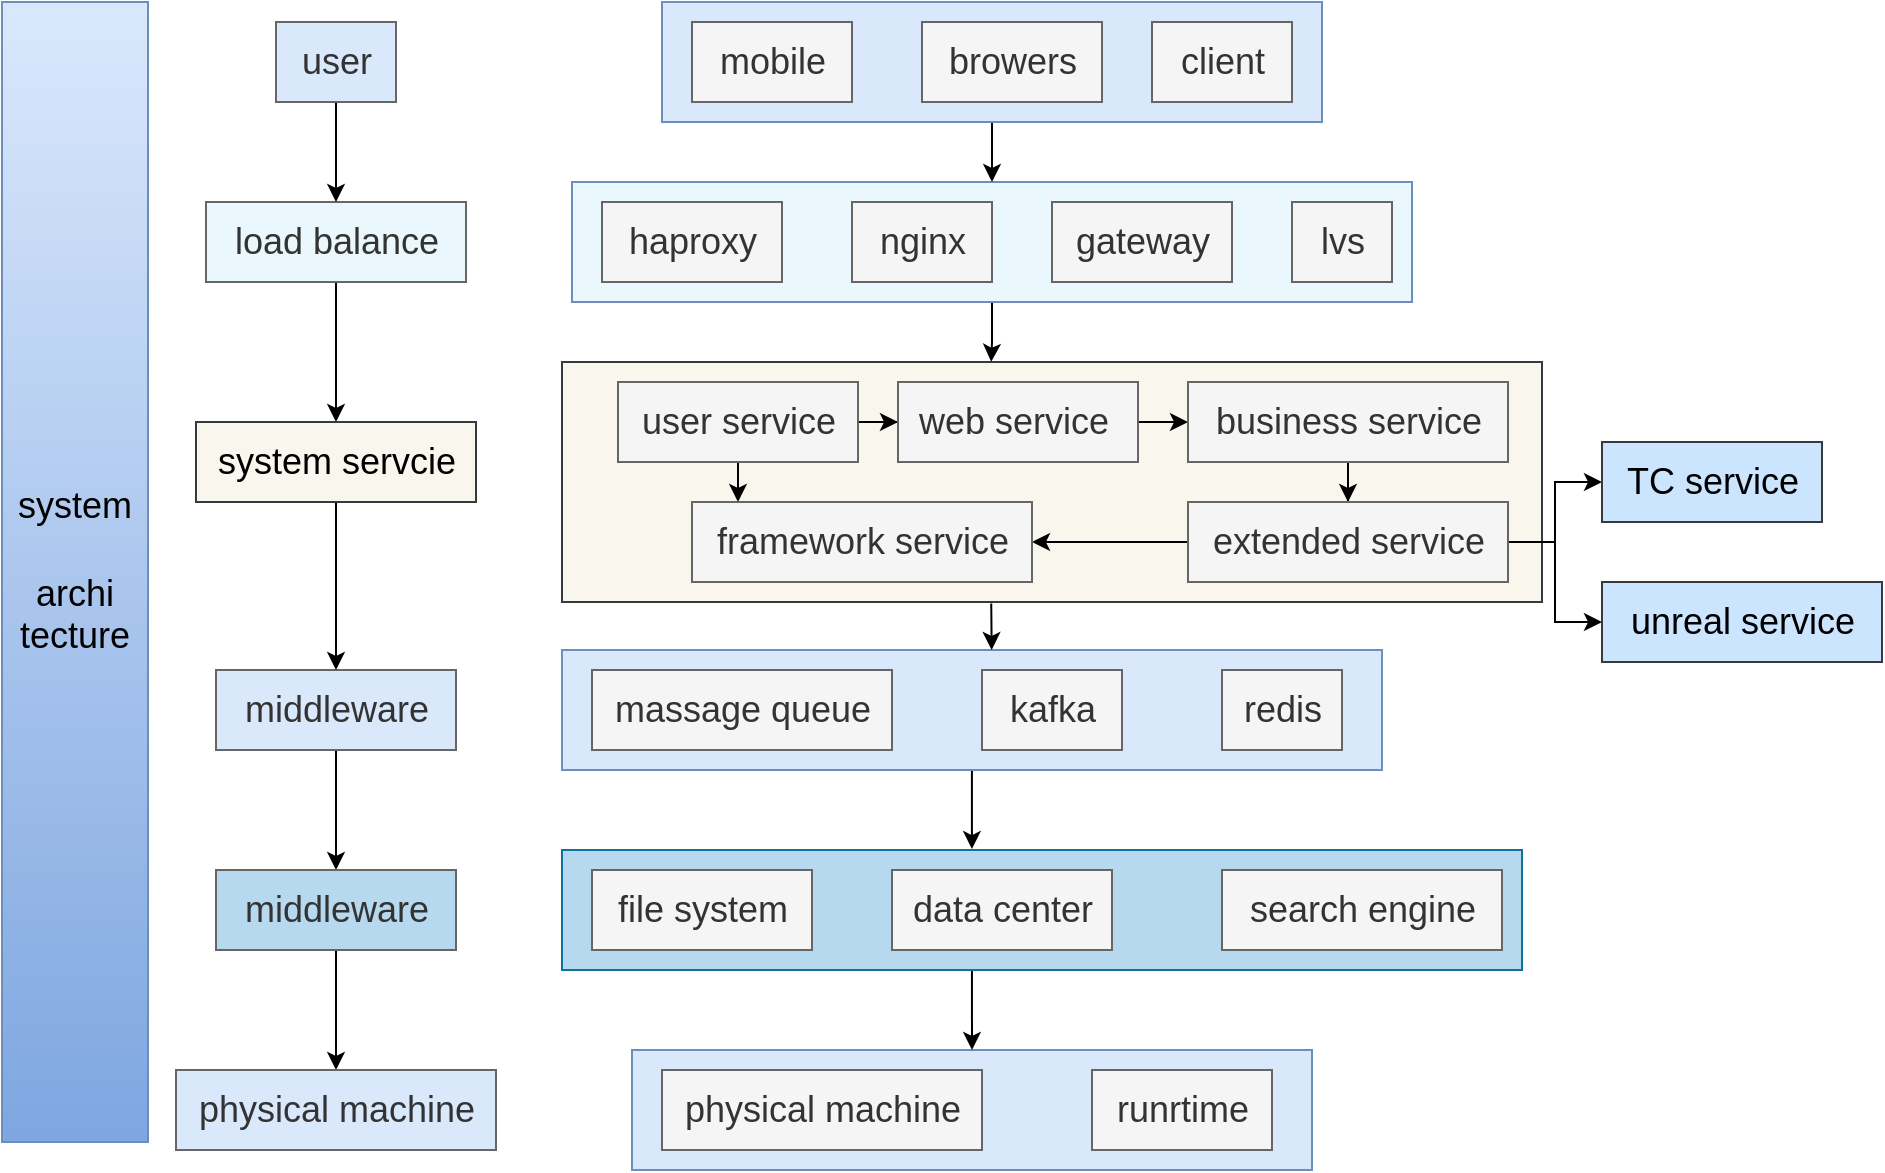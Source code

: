 <mxfile version="20.2.2" type="github" pages="4">
  <diagram id="TBKQJXGaHXqnbiChBT7S" name="micro_arch">
    <mxGraphModel dx="2276" dy="794" grid="1" gridSize="10" guides="1" tooltips="1" connect="1" arrows="1" fold="1" page="1" pageScale="1" pageWidth="850" pageHeight="1100" math="0" shadow="0">
      <root>
        <mxCell id="0" />
        <mxCell id="1" parent="0" />
        <mxCell id="H3wMU1GUEvDK5-GPPyO1-32" value="" style="rounded=0;whiteSpace=wrap;html=1;fontSize=18;fillColor=#dae8fc;strokeColor=#6c8ebf;" parent="1" vertex="1">
          <mxGeometry x="185" y="604" width="340" height="60" as="geometry" />
        </mxCell>
        <mxCell id="H3wMU1GUEvDK5-GPPyO1-38" style="edgeStyle=orthogonalEdgeStyle;rounded=0;orthogonalLoop=1;jettySize=auto;html=1;entryX=0.5;entryY=0;entryDx=0;entryDy=0;fontSize=18;exitX=0.427;exitY=0.996;exitDx=0;exitDy=0;exitPerimeter=0;" parent="1" source="H3wMU1GUEvDK5-GPPyO1-30" target="H3wMU1GUEvDK5-GPPyO1-32" edge="1">
          <mxGeometry relative="1" as="geometry" />
        </mxCell>
        <mxCell id="H3wMU1GUEvDK5-GPPyO1-30" value="" style="rounded=0;whiteSpace=wrap;html=1;fontSize=18;fillColor=#B6D9F0;strokeColor=#10739e;" parent="1" vertex="1">
          <mxGeometry x="150" y="504" width="480" height="60" as="geometry" />
        </mxCell>
        <mxCell id="H3wMU1GUEvDK5-GPPyO1-37" style="edgeStyle=orthogonalEdgeStyle;rounded=0;orthogonalLoop=1;jettySize=auto;html=1;entryX=0.427;entryY=-0.008;entryDx=0;entryDy=0;fontSize=18;entryPerimeter=0;" parent="1" source="H3wMU1GUEvDK5-GPPyO1-29" target="H3wMU1GUEvDK5-GPPyO1-30" edge="1">
          <mxGeometry relative="1" as="geometry" />
        </mxCell>
        <mxCell id="H3wMU1GUEvDK5-GPPyO1-29" value="" style="rounded=0;whiteSpace=wrap;html=1;fontSize=18;fillColor=#dae8fc;strokeColor=#6c8ebf;" parent="1" vertex="1">
          <mxGeometry x="150" y="404" width="410" height="60" as="geometry" />
        </mxCell>
        <mxCell id="H3wMU1GUEvDK5-GPPyO1-36" style="edgeStyle=orthogonalEdgeStyle;rounded=0;orthogonalLoop=1;jettySize=auto;html=1;entryX=0.524;entryY=0;entryDx=0;entryDy=0;entryPerimeter=0;fontSize=18;exitX=0.438;exitY=1.006;exitDx=0;exitDy=0;exitPerimeter=0;" parent="1" source="H3wMU1GUEvDK5-GPPyO1-28" target="H3wMU1GUEvDK5-GPPyO1-29" edge="1">
          <mxGeometry relative="1" as="geometry" />
        </mxCell>
        <mxCell id="H3wMU1GUEvDK5-GPPyO1-28" value="" style="rounded=0;whiteSpace=wrap;html=1;fontSize=18;fillColor=#f9f7ed;strokeColor=#36393d;" parent="1" vertex="1">
          <mxGeometry x="150" y="260" width="490" height="120" as="geometry" />
        </mxCell>
        <mxCell id="H3wMU1GUEvDK5-GPPyO1-35" value="" style="edgeStyle=orthogonalEdgeStyle;rounded=0;orthogonalLoop=1;jettySize=auto;html=1;fontSize=18;entryX=0.438;entryY=-0.001;entryDx=0;entryDy=0;entryPerimeter=0;" parent="1" source="H3wMU1GUEvDK5-GPPyO1-27" target="H3wMU1GUEvDK5-GPPyO1-28" edge="1">
          <mxGeometry relative="1" as="geometry" />
        </mxCell>
        <mxCell id="H3wMU1GUEvDK5-GPPyO1-27" value="" style="rounded=0;whiteSpace=wrap;html=1;fontSize=18;fillColor=#EAF7FC;strokeColor=#6c8ebf;gradientColor=none;" parent="1" vertex="1">
          <mxGeometry x="155" y="170" width="420" height="60" as="geometry" />
        </mxCell>
        <mxCell id="H3wMU1GUEvDK5-GPPyO1-34" value="" style="edgeStyle=orthogonalEdgeStyle;rounded=0;orthogonalLoop=1;jettySize=auto;html=1;fontSize=18;entryX=0.5;entryY=0;entryDx=0;entryDy=0;" parent="1" source="H3wMU1GUEvDK5-GPPyO1-25" target="H3wMU1GUEvDK5-GPPyO1-27" edge="1">
          <mxGeometry relative="1" as="geometry" />
        </mxCell>
        <mxCell id="H3wMU1GUEvDK5-GPPyO1-25" value="" style="rounded=0;whiteSpace=wrap;html=1;fontSize=18;fillColor=#dae8fc;strokeColor=#6c8ebf;" parent="1" vertex="1">
          <mxGeometry x="200" y="80" width="330" height="60" as="geometry" />
        </mxCell>
        <mxCell id="gNglWOum8TfzugbtvSJl-1" value="&lt;font style=&quot;font-size: 18px;&quot;&gt;mobile&lt;/font&gt;" style="text;html=1;resizable=0;autosize=1;align=center;verticalAlign=middle;points=[];rounded=0;fillColor=#f5f5f5;strokeColor=#666666;fontColor=#333333;" parent="1" vertex="1">
          <mxGeometry x="215" y="90" width="80" height="40" as="geometry" />
        </mxCell>
        <mxCell id="gNglWOum8TfzugbtvSJl-2" value="&lt;font style=&quot;font-size: 18px;&quot;&gt;browers&lt;/font&gt;" style="text;html=1;resizable=0;autosize=1;align=center;verticalAlign=middle;points=[];rounded=0;fillColor=#f5f5f5;strokeColor=#666666;fontColor=#333333;" parent="1" vertex="1">
          <mxGeometry x="330" y="90" width="90" height="40" as="geometry" />
        </mxCell>
        <mxCell id="H3wMU1GUEvDK5-GPPyO1-55" value="" style="edgeStyle=orthogonalEdgeStyle;rounded=0;orthogonalLoop=1;jettySize=auto;html=1;fontSize=18;startArrow=none;startFill=0;endArrow=classic;endFill=1;strokeWidth=1;fillColor=none;" parent="1" source="gNglWOum8TfzugbtvSJl-3" target="H3wMU1GUEvDK5-GPPyO1-22" edge="1">
          <mxGeometry relative="1" as="geometry" />
        </mxCell>
        <mxCell id="gNglWOum8TfzugbtvSJl-3" value="&lt;span style=&quot;font-size: 18px;&quot;&gt;load balance&lt;/span&gt;" style="text;html=1;resizable=0;autosize=1;align=center;verticalAlign=middle;points=[];rounded=0;fillColor=#EAF7FC;strokeColor=#666666;fontColor=#333333;" parent="1" vertex="1">
          <mxGeometry x="-28" y="180" width="130" height="40" as="geometry" />
        </mxCell>
        <mxCell id="H3wMU1GUEvDK5-GPPyO1-49" value="" style="edgeStyle=orthogonalEdgeStyle;rounded=0;orthogonalLoop=1;jettySize=auto;html=1;fontSize=18;startArrow=none;endArrow=classic;endFill=1;strokeWidth=1;fillColor=none;startFill=0;" parent="1" source="H3wMU1GUEvDK5-GPPyO1-2" target="gNglWOum8TfzugbtvSJl-3" edge="1">
          <mxGeometry relative="1" as="geometry" />
        </mxCell>
        <mxCell id="H3wMU1GUEvDK5-GPPyO1-2" value="&lt;span style=&quot;font-size: 18px;&quot;&gt;user&lt;/span&gt;" style="text;html=1;resizable=0;autosize=1;align=center;verticalAlign=middle;points=[];rounded=0;fillColor=#DAE8FC;strokeColor=#666666;fontColor=#333333;" parent="1" vertex="1">
          <mxGeometry x="7" y="90" width="60" height="40" as="geometry" />
        </mxCell>
        <mxCell id="H3wMU1GUEvDK5-GPPyO1-3" value="&lt;font style=&quot;font-size: 18px;&quot;&gt;haproxy&lt;/font&gt;" style="text;html=1;resizable=0;autosize=1;align=center;verticalAlign=middle;points=[];rounded=0;fillColor=#f5f5f5;strokeColor=#666666;fontColor=#333333;" parent="1" vertex="1">
          <mxGeometry x="170" y="180" width="90" height="40" as="geometry" />
        </mxCell>
        <mxCell id="H3wMU1GUEvDK5-GPPyO1-4" value="&lt;font style=&quot;font-size: 18px;&quot;&gt;nginx&lt;/font&gt;" style="text;html=1;resizable=0;autosize=1;align=center;verticalAlign=middle;points=[];rounded=0;fillColor=#f5f5f5;strokeColor=#666666;fontColor=#333333;" parent="1" vertex="1">
          <mxGeometry x="295" y="180" width="70" height="40" as="geometry" />
        </mxCell>
        <mxCell id="H3wMU1GUEvDK5-GPPyO1-5" value="&lt;font style=&quot;font-size: 18px;&quot;&gt;gateway&lt;/font&gt;" style="text;html=1;resizable=0;autosize=1;align=center;verticalAlign=middle;points=[];rounded=0;fillColor=#f5f5f5;strokeColor=#666666;fontColor=#333333;" parent="1" vertex="1">
          <mxGeometry x="395" y="180" width="90" height="40" as="geometry" />
        </mxCell>
        <mxCell id="H3wMU1GUEvDK5-GPPyO1-59" value="" style="edgeStyle=orthogonalEdgeStyle;rounded=0;orthogonalLoop=1;jettySize=auto;html=1;fontSize=18;startArrow=none;startFill=0;endArrow=classic;endFill=1;strokeWidth=1;fillColor=none;" parent="1" source="H3wMU1GUEvDK5-GPPyO1-6" target="H3wMU1GUEvDK5-GPPyO1-8" edge="1">
          <mxGeometry relative="1" as="geometry" />
        </mxCell>
        <mxCell id="H3wMU1GUEvDK5-GPPyO1-71" style="edgeStyle=orthogonalEdgeStyle;rounded=0;orthogonalLoop=1;jettySize=auto;html=1;entryX=0.131;entryY=-0.01;entryDx=0;entryDy=0;entryPerimeter=0;fontSize=18;startArrow=none;startFill=0;endArrow=classic;endFill=1;strokeWidth=1;fillColor=none;" parent="1" source="H3wMU1GUEvDK5-GPPyO1-6" target="H3wMU1GUEvDK5-GPPyO1-68" edge="1">
          <mxGeometry relative="1" as="geometry" />
        </mxCell>
        <mxCell id="H3wMU1GUEvDK5-GPPyO1-6" value="&lt;span style=&quot;font-size: 18px;&quot;&gt;user service&lt;/span&gt;" style="text;html=1;resizable=0;autosize=1;align=center;verticalAlign=middle;points=[];rounded=0;fillColor=#f5f5f5;strokeColor=#666666;fontColor=#333333;" parent="1" vertex="1">
          <mxGeometry x="178" y="270" width="120" height="40" as="geometry" />
        </mxCell>
        <mxCell id="H3wMU1GUEvDK5-GPPyO1-7" value="&lt;font style=&quot;font-size: 18px;&quot;&gt;lvs&lt;br&gt;&lt;/font&gt;" style="text;html=1;resizable=0;autosize=1;align=center;verticalAlign=middle;points=[];rounded=0;fillColor=#f5f5f5;strokeColor=#666666;fontColor=#333333;" parent="1" vertex="1">
          <mxGeometry x="515" y="180" width="50" height="40" as="geometry" />
        </mxCell>
        <mxCell id="H3wMU1GUEvDK5-GPPyO1-60" value="" style="edgeStyle=orthogonalEdgeStyle;rounded=0;orthogonalLoop=1;jettySize=auto;html=1;fontSize=18;startArrow=none;startFill=0;endArrow=classic;endFill=1;strokeWidth=1;fillColor=none;" parent="1" source="H3wMU1GUEvDK5-GPPyO1-8" target="H3wMU1GUEvDK5-GPPyO1-9" edge="1">
          <mxGeometry relative="1" as="geometry" />
        </mxCell>
        <mxCell id="H3wMU1GUEvDK5-GPPyO1-8" value="&lt;span style=&quot;font-size: 18px;&quot;&gt;web service&amp;nbsp;&lt;/span&gt;" style="text;html=1;resizable=0;autosize=1;align=center;verticalAlign=middle;points=[];rounded=0;fillColor=#f5f5f5;strokeColor=#666666;fontColor=#333333;" parent="1" vertex="1">
          <mxGeometry x="318" y="270" width="120" height="40" as="geometry" />
        </mxCell>
        <mxCell id="H3wMU1GUEvDK5-GPPyO1-61" value="" style="edgeStyle=orthogonalEdgeStyle;rounded=0;orthogonalLoop=1;jettySize=auto;html=1;fontSize=18;startArrow=none;startFill=0;endArrow=classic;endFill=1;strokeWidth=1;fillColor=none;" parent="1" source="H3wMU1GUEvDK5-GPPyO1-9" target="H3wMU1GUEvDK5-GPPyO1-10" edge="1">
          <mxGeometry relative="1" as="geometry" />
        </mxCell>
        <mxCell id="H3wMU1GUEvDK5-GPPyO1-9" value="&lt;span style=&quot;font-size: 18px;&quot;&gt;business service&lt;/span&gt;" style="text;html=1;resizable=0;autosize=1;align=center;verticalAlign=middle;points=[];rounded=0;fillColor=#f5f5f5;strokeColor=#666666;fontColor=#333333;" parent="1" vertex="1">
          <mxGeometry x="463" y="270" width="160" height="40" as="geometry" />
        </mxCell>
        <mxCell id="H3wMU1GUEvDK5-GPPyO1-63" value="" style="edgeStyle=orthogonalEdgeStyle;rounded=0;orthogonalLoop=1;jettySize=auto;html=1;fontSize=18;startArrow=none;startFill=0;endArrow=classic;endFill=1;strokeWidth=1;fillColor=none;" parent="1" source="H3wMU1GUEvDK5-GPPyO1-10" target="H3wMU1GUEvDK5-GPPyO1-62" edge="1">
          <mxGeometry relative="1" as="geometry" />
        </mxCell>
        <mxCell id="H3wMU1GUEvDK5-GPPyO1-65" value="" style="edgeStyle=orthogonalEdgeStyle;rounded=0;orthogonalLoop=1;jettySize=auto;html=1;fontSize=18;startArrow=none;startFill=0;endArrow=classic;endFill=1;strokeWidth=1;fillColor=none;" parent="1" source="H3wMU1GUEvDK5-GPPyO1-10" target="H3wMU1GUEvDK5-GPPyO1-64" edge="1">
          <mxGeometry relative="1" as="geometry" />
        </mxCell>
        <mxCell id="H3wMU1GUEvDK5-GPPyO1-72" style="edgeStyle=orthogonalEdgeStyle;rounded=0;orthogonalLoop=1;jettySize=auto;html=1;fontSize=18;startArrow=none;startFill=0;endArrow=classic;endFill=1;strokeWidth=1;fillColor=none;" parent="1" source="H3wMU1GUEvDK5-GPPyO1-10" target="H3wMU1GUEvDK5-GPPyO1-68" edge="1">
          <mxGeometry relative="1" as="geometry" />
        </mxCell>
        <mxCell id="H3wMU1GUEvDK5-GPPyO1-10" value="&lt;span style=&quot;font-size: 18px;&quot;&gt;extended service&lt;/span&gt;" style="text;html=1;resizable=0;autosize=1;align=center;verticalAlign=middle;points=[];rounded=0;fillColor=#f5f5f5;strokeColor=#666666;fontColor=#333333;" parent="1" vertex="1">
          <mxGeometry x="463" y="330" width="160" height="40" as="geometry" />
        </mxCell>
        <mxCell id="H3wMU1GUEvDK5-GPPyO1-57" value="" style="edgeStyle=orthogonalEdgeStyle;rounded=0;orthogonalLoop=1;jettySize=auto;html=1;fontSize=18;startArrow=none;startFill=0;endArrow=classic;endFill=1;strokeWidth=1;fillColor=none;" parent="1" source="H3wMU1GUEvDK5-GPPyO1-11" target="H3wMU1GUEvDK5-GPPyO1-19" edge="1">
          <mxGeometry relative="1" as="geometry" />
        </mxCell>
        <mxCell id="H3wMU1GUEvDK5-GPPyO1-11" value="&lt;span style=&quot;font-size: 18px;&quot;&gt;middleware&lt;/span&gt;" style="text;html=1;resizable=0;autosize=1;align=center;verticalAlign=middle;points=[];rounded=0;fillColor=#DAE8FC;strokeColor=#666666;fontColor=#333333;" parent="1" vertex="1">
          <mxGeometry x="-23" y="414" width="120" height="40" as="geometry" />
        </mxCell>
        <mxCell id="H3wMU1GUEvDK5-GPPyO1-12" value="&lt;span style=&quot;font-size: 18px;&quot;&gt;massage queue&lt;/span&gt;" style="text;html=1;resizable=0;autosize=1;align=center;verticalAlign=middle;points=[];rounded=0;fillColor=#f5f5f5;strokeColor=#666666;fontColor=#333333;" parent="1" vertex="1">
          <mxGeometry x="165" y="414" width="150" height="40" as="geometry" />
        </mxCell>
        <mxCell id="H3wMU1GUEvDK5-GPPyO1-13" value="&lt;span style=&quot;font-size: 18px;&quot;&gt;kafka&lt;/span&gt;" style="text;html=1;resizable=0;autosize=1;align=center;verticalAlign=middle;points=[];rounded=0;fillColor=#f5f5f5;strokeColor=#666666;fontColor=#333333;" parent="1" vertex="1">
          <mxGeometry x="360" y="414" width="70" height="40" as="geometry" />
        </mxCell>
        <mxCell id="H3wMU1GUEvDK5-GPPyO1-15" value="&lt;span style=&quot;font-size: 18px;&quot;&gt;file system&lt;/span&gt;" style="text;html=1;resizable=0;autosize=1;align=center;verticalAlign=middle;points=[];rounded=0;fillColor=#f5f5f5;strokeColor=#666666;fontColor=#333333;" parent="1" vertex="1">
          <mxGeometry x="165" y="514" width="110" height="40" as="geometry" />
        </mxCell>
        <mxCell id="H3wMU1GUEvDK5-GPPyO1-16" value="&lt;span style=&quot;font-size: 18px;&quot;&gt;data center&lt;/span&gt;" style="text;html=1;resizable=0;autosize=1;align=center;verticalAlign=middle;points=[];rounded=0;fillColor=#f5f5f5;strokeColor=#666666;fontColor=#333333;" parent="1" vertex="1">
          <mxGeometry x="315" y="514" width="110" height="40" as="geometry" />
        </mxCell>
        <mxCell id="H3wMU1GUEvDK5-GPPyO1-17" value="&lt;span style=&quot;font-size: 18px;&quot;&gt;search engine&lt;/span&gt;" style="text;html=1;resizable=0;autosize=1;align=center;verticalAlign=middle;points=[];rounded=0;fillColor=#f5f5f5;strokeColor=#666666;fontColor=#333333;" parent="1" vertex="1">
          <mxGeometry x="480" y="514" width="140" height="40" as="geometry" />
        </mxCell>
        <mxCell id="H3wMU1GUEvDK5-GPPyO1-18" value="&lt;span style=&quot;font-size: 18px;&quot;&gt;redis&lt;/span&gt;" style="text;html=1;resizable=0;autosize=1;align=center;verticalAlign=middle;points=[];rounded=0;fillColor=#f5f5f5;strokeColor=#666666;fontColor=#333333;" parent="1" vertex="1">
          <mxGeometry x="480" y="414" width="60" height="40" as="geometry" />
        </mxCell>
        <mxCell id="H3wMU1GUEvDK5-GPPyO1-58" value="" style="edgeStyle=orthogonalEdgeStyle;rounded=0;orthogonalLoop=1;jettySize=auto;html=1;fontSize=18;startArrow=none;startFill=0;endArrow=classic;endFill=1;strokeWidth=1;fillColor=none;" parent="1" source="H3wMU1GUEvDK5-GPPyO1-19" target="H3wMU1GUEvDK5-GPPyO1-23" edge="1">
          <mxGeometry relative="1" as="geometry" />
        </mxCell>
        <mxCell id="H3wMU1GUEvDK5-GPPyO1-19" value="&lt;span style=&quot;font-size: 18px;&quot;&gt;middleware&lt;/span&gt;" style="text;html=1;resizable=0;autosize=1;align=center;verticalAlign=middle;points=[];rounded=0;fillColor=#B6D9F0;strokeColor=#666666;fontColor=#333333;" parent="1" vertex="1">
          <mxGeometry x="-23" y="514" width="120" height="40" as="geometry" />
        </mxCell>
        <mxCell id="H3wMU1GUEvDK5-GPPyO1-20" value="&lt;span style=&quot;font-size: 18px;&quot;&gt;physical machine&lt;/span&gt;" style="text;html=1;resizable=0;autosize=1;align=center;verticalAlign=middle;points=[];rounded=0;fillColor=#f5f5f5;strokeColor=#666666;fontColor=#333333;" parent="1" vertex="1">
          <mxGeometry x="200" y="614" width="160" height="40" as="geometry" />
        </mxCell>
        <mxCell id="H3wMU1GUEvDK5-GPPyO1-21" value="&lt;span style=&quot;font-size: 18px;&quot;&gt;runrtime&lt;/span&gt;" style="text;html=1;resizable=0;autosize=1;align=center;verticalAlign=middle;points=[];rounded=0;fillColor=#f5f5f5;strokeColor=#666666;fontColor=#333333;" parent="1" vertex="1">
          <mxGeometry x="415" y="614" width="90" height="40" as="geometry" />
        </mxCell>
        <mxCell id="H3wMU1GUEvDK5-GPPyO1-56" value="" style="edgeStyle=orthogonalEdgeStyle;rounded=0;orthogonalLoop=1;jettySize=auto;html=1;fontSize=18;startArrow=none;startFill=0;endArrow=classic;endFill=1;strokeWidth=1;fillColor=none;" parent="1" source="H3wMU1GUEvDK5-GPPyO1-22" target="H3wMU1GUEvDK5-GPPyO1-11" edge="1">
          <mxGeometry relative="1" as="geometry" />
        </mxCell>
        <mxCell id="H3wMU1GUEvDK5-GPPyO1-22" value="&lt;span style=&quot;font-size: 18px;&quot;&gt;system servcie&lt;/span&gt;" style="text;html=1;resizable=0;autosize=1;align=center;verticalAlign=middle;points=[];rounded=0;fillColor=#f9f7ed;strokeColor=#36393d;" parent="1" vertex="1">
          <mxGeometry x="-33" y="290" width="140" height="40" as="geometry" />
        </mxCell>
        <mxCell id="H3wMU1GUEvDK5-GPPyO1-23" value="&lt;span style=&quot;font-size: 18px;&quot;&gt;physical machine&lt;/span&gt;" style="text;html=1;resizable=0;autosize=1;align=center;verticalAlign=middle;points=[];rounded=0;fillColor=#DAE8FC;strokeColor=#666666;fontColor=#333333;" parent="1" vertex="1">
          <mxGeometry x="-43" y="614" width="160" height="40" as="geometry" />
        </mxCell>
        <mxCell id="H3wMU1GUEvDK5-GPPyO1-1" value="&lt;font style=&quot;font-size: 18px;&quot;&gt;client&lt;/font&gt;" style="text;html=1;resizable=0;autosize=1;align=center;verticalAlign=middle;points=[];rounded=0;rotation=0;fillColor=#f5f5f5;fontColor=#333333;strokeColor=#666666;" parent="1" vertex="1">
          <mxGeometry x="445" y="90" width="70" height="40" as="geometry" />
        </mxCell>
        <mxCell id="H3wMU1GUEvDK5-GPPyO1-62" value="&lt;span style=&quot;font-size: 18px;&quot;&gt;TC service&lt;/span&gt;" style="text;html=1;resizable=0;autosize=1;align=center;verticalAlign=middle;points=[];rounded=0;fillColor=#cce5ff;strokeColor=#36393d;" parent="1" vertex="1">
          <mxGeometry x="670" y="300" width="110" height="40" as="geometry" />
        </mxCell>
        <mxCell id="H3wMU1GUEvDK5-GPPyO1-64" value="&lt;span style=&quot;font-size: 18px;&quot;&gt;unreal service&lt;/span&gt;" style="text;html=1;resizable=0;autosize=1;align=center;verticalAlign=middle;points=[];rounded=0;fillColor=#cce5ff;strokeColor=#36393d;" parent="1" vertex="1">
          <mxGeometry x="670" y="370" width="140" height="40" as="geometry" />
        </mxCell>
        <mxCell id="H3wMU1GUEvDK5-GPPyO1-68" value="&lt;span style=&quot;font-size: 18px;&quot;&gt;framework service&lt;/span&gt;" style="text;html=1;resizable=0;autosize=1;align=center;verticalAlign=middle;points=[];rounded=0;fillColor=#f5f5f5;strokeColor=#666666;fontColor=#333333;" parent="1" vertex="1">
          <mxGeometry x="215" y="330" width="170" height="40" as="geometry" />
        </mxCell>
        <mxCell id="ulDW8vEcupPJWtpSBNnP-3" value="system&lt;br&gt;&lt;br&gt;archi&lt;br&gt;tecture" style="rounded=0;whiteSpace=wrap;html=1;fontSize=18;fillColor=#dae8fc;gradientColor=#7ea6e0;strokeColor=#6c8ebf;" parent="1" vertex="1">
          <mxGeometry x="-130" y="80" width="73" height="570" as="geometry" />
        </mxCell>
      </root>
    </mxGraphModel>
  </diagram>
  <diagram id="MHWqFm5stBX2VR8eP50W" name="cicd">
    <mxGraphModel dx="1426" dy="794" grid="1" gridSize="10" guides="1" tooltips="1" connect="1" arrows="1" fold="1" page="1" pageScale="1" pageWidth="850" pageHeight="1100" math="0" shadow="0">
      <root>
        <mxCell id="0" />
        <mxCell id="1" parent="0" />
        <mxCell id="3pyVQRJdZHnxG9cwWQKd-3" value="" style="edgeStyle=orthogonalEdgeStyle;rounded=0;orthogonalLoop=1;jettySize=auto;html=1;fontSize=18;startArrow=none;startFill=0;endArrow=classic;endFill=1;strokeWidth=1;fillColor=none;" parent="1" source="UCf_OR_jsqXNDjP8g4FC-1" target="3pyVQRJdZHnxG9cwWQKd-2" edge="1">
          <mxGeometry relative="1" as="geometry" />
        </mxCell>
        <mxCell id="UCf_OR_jsqXNDjP8g4FC-1" value="code repository" style="text;html=1;resizable=0;autosize=1;align=center;verticalAlign=middle;points=[];fillColor=#eeeeee;strokeColor=#36393d;rounded=0;fontSize=18;" parent="1" vertex="1">
          <mxGeometry x="40" y="170" width="150" height="40" as="geometry" />
        </mxCell>
        <mxCell id="3pyVQRJdZHnxG9cwWQKd-5" value="" style="edgeStyle=orthogonalEdgeStyle;rounded=0;orthogonalLoop=1;jettySize=auto;html=1;fontSize=18;startArrow=none;startFill=0;endArrow=classic;endFill=1;strokeWidth=1;fillColor=none;" parent="1" source="3pyVQRJdZHnxG9cwWQKd-2" target="3pyVQRJdZHnxG9cwWQKd-4" edge="1">
          <mxGeometry relative="1" as="geometry" />
        </mxCell>
        <mxCell id="3pyVQRJdZHnxG9cwWQKd-2" value="github/bitbucket/gitlab/gitee" style="text;html=1;resizable=0;autosize=1;align=center;verticalAlign=middle;points=[];fillColor=#eeeeee;strokeColor=#36393d;rounded=0;fontSize=18;" parent="1" vertex="1">
          <mxGeometry x="225" y="170" width="240" height="40" as="geometry" />
        </mxCell>
        <mxCell id="3pyVQRJdZHnxG9cwWQKd-7" value="" style="edgeStyle=orthogonalEdgeStyle;rounded=0;orthogonalLoop=1;jettySize=auto;html=1;fontSize=18;startArrow=none;startFill=0;endArrow=classic;endFill=1;strokeWidth=1;fillColor=none;" parent="1" source="3pyVQRJdZHnxG9cwWQKd-4" target="3pyVQRJdZHnxG9cwWQKd-6" edge="1">
          <mxGeometry relative="1" as="geometry" />
        </mxCell>
        <mxCell id="3pyVQRJdZHnxG9cwWQKd-4" value="watch changed" style="text;html=1;resizable=0;autosize=1;align=center;verticalAlign=middle;points=[];fillColor=#eeeeee;strokeColor=#36393d;rounded=0;fontSize=18;" parent="1" vertex="1">
          <mxGeometry x="500" y="170" width="140" height="40" as="geometry" />
        </mxCell>
        <mxCell id="3pyVQRJdZHnxG9cwWQKd-9" value="" style="edgeStyle=orthogonalEdgeStyle;rounded=0;orthogonalLoop=1;jettySize=auto;html=1;fontSize=18;startArrow=none;startFill=0;endArrow=classic;endFill=1;strokeWidth=1;fillColor=none;" parent="1" source="3pyVQRJdZHnxG9cwWQKd-6" target="3pyVQRJdZHnxG9cwWQKd-8" edge="1">
          <mxGeometry relative="1" as="geometry" />
        </mxCell>
        <mxCell id="3pyVQRJdZHnxG9cwWQKd-6" value="unit test" style="text;html=1;resizable=0;autosize=1;align=center;verticalAlign=middle;points=[];fillColor=#eeeeee;strokeColor=#36393d;rounded=0;fontSize=18;" parent="1" vertex="1">
          <mxGeometry x="680" y="170" width="90" height="40" as="geometry" />
        </mxCell>
        <mxCell id="3pyVQRJdZHnxG9cwWQKd-11" value="" style="edgeStyle=orthogonalEdgeStyle;rounded=0;orthogonalLoop=1;jettySize=auto;html=1;fontSize=18;startArrow=none;startFill=0;endArrow=classic;endFill=1;strokeWidth=1;fillColor=none;" parent="1" source="3pyVQRJdZHnxG9cwWQKd-8" target="3pyVQRJdZHnxG9cwWQKd-10" edge="1">
          <mxGeometry relative="1" as="geometry" />
        </mxCell>
        <mxCell id="3pyVQRJdZHnxG9cwWQKd-8" value="code security scan" style="text;html=1;resizable=0;autosize=1;align=center;verticalAlign=middle;points=[];fillColor=#eeeeee;strokeColor=#36393d;rounded=0;fontSize=18;" parent="1" vertex="1">
          <mxGeometry x="640" y="250" width="170" height="40" as="geometry" />
        </mxCell>
        <mxCell id="3pyVQRJdZHnxG9cwWQKd-13" value="" style="edgeStyle=orthogonalEdgeStyle;rounded=0;orthogonalLoop=1;jettySize=auto;html=1;fontSize=18;startArrow=none;startFill=0;endArrow=classic;endFill=1;strokeWidth=1;fillColor=none;" parent="1" source="3pyVQRJdZHnxG9cwWQKd-10" target="3pyVQRJdZHnxG9cwWQKd-12" edge="1">
          <mxGeometry relative="1" as="geometry" />
        </mxCell>
        <mxCell id="3pyVQRJdZHnxG9cwWQKd-10" value="package service" style="text;html=1;resizable=0;autosize=1;align=center;verticalAlign=middle;points=[];fillColor=#eeeeee;strokeColor=#36393d;rounded=0;fontSize=18;" parent="1" vertex="1">
          <mxGeometry x="440" y="250" width="150" height="40" as="geometry" />
        </mxCell>
        <mxCell id="3pyVQRJdZHnxG9cwWQKd-15" value="" style="edgeStyle=orthogonalEdgeStyle;rounded=0;orthogonalLoop=1;jettySize=auto;html=1;fontSize=18;startArrow=none;startFill=0;endArrow=classic;endFill=1;strokeWidth=1;fillColor=none;" parent="1" source="3pyVQRJdZHnxG9cwWQKd-12" target="3pyVQRJdZHnxG9cwWQKd-14" edge="1">
          <mxGeometry relative="1" as="geometry" />
        </mxCell>
        <mxCell id="3pyVQRJdZHnxG9cwWQKd-12" value="build &amp;amp; push image" style="text;html=1;resizable=0;autosize=1;align=center;verticalAlign=middle;points=[];fillColor=#eeeeee;strokeColor=#36393d;rounded=0;fontSize=18;" parent="1" vertex="1">
          <mxGeometry x="225" y="250" width="180" height="40" as="geometry" />
        </mxCell>
        <mxCell id="3pyVQRJdZHnxG9cwWQKd-17" value="" style="edgeStyle=orthogonalEdgeStyle;rounded=0;orthogonalLoop=1;jettySize=auto;html=1;fontSize=18;startArrow=none;startFill=0;endArrow=classic;endFill=1;strokeWidth=1;fillColor=none;" parent="1" source="3pyVQRJdZHnxG9cwWQKd-14" target="3pyVQRJdZHnxG9cwWQKd-16" edge="1">
          <mxGeometry relative="1" as="geometry" />
        </mxCell>
        <mxCell id="3pyVQRJdZHnxG9cwWQKd-14" value="image security scan" style="text;html=1;resizable=0;autosize=1;align=center;verticalAlign=middle;points=[];fillColor=#eeeeee;strokeColor=#36393d;rounded=0;fontSize=18;" parent="1" vertex="1">
          <mxGeometry x="25" y="250" width="180" height="40" as="geometry" />
        </mxCell>
        <mxCell id="3pyVQRJdZHnxG9cwWQKd-19" value="" style="edgeStyle=orthogonalEdgeStyle;rounded=0;orthogonalLoop=1;jettySize=auto;html=1;fontSize=18;startArrow=none;startFill=0;endArrow=classic;endFill=1;strokeWidth=1;fillColor=none;" parent="1" source="3pyVQRJdZHnxG9cwWQKd-16" target="3pyVQRJdZHnxG9cwWQKd-18" edge="1">
          <mxGeometry relative="1" as="geometry" />
        </mxCell>
        <mxCell id="3pyVQRJdZHnxG9cwWQKd-21" value="" style="edgeStyle=orthogonalEdgeStyle;rounded=0;orthogonalLoop=1;jettySize=auto;html=1;fontSize=18;startArrow=none;startFill=0;endArrow=classic;endFill=1;strokeWidth=1;fillColor=none;" parent="1" source="3pyVQRJdZHnxG9cwWQKd-16" target="3pyVQRJdZHnxG9cwWQKd-20" edge="1">
          <mxGeometry relative="1" as="geometry" />
        </mxCell>
        <mxCell id="3pyVQRJdZHnxG9cwWQKd-16" value="run images" style="text;html=1;resizable=0;autosize=1;align=center;verticalAlign=middle;points=[];fillColor=#eeeeee;strokeColor=#36393d;rounded=0;fontSize=18;" parent="1" vertex="1">
          <mxGeometry x="60" y="320" width="110" height="40" as="geometry" />
        </mxCell>
        <mxCell id="3pyVQRJdZHnxG9cwWQKd-23" style="edgeStyle=orthogonalEdgeStyle;rounded=0;orthogonalLoop=1;jettySize=auto;html=1;entryX=1;entryY=0.5;entryDx=0;entryDy=0;fontSize=18;startArrow=none;startFill=0;endArrow=classic;endFill=1;strokeWidth=1;fillColor=none;" parent="1" source="3pyVQRJdZHnxG9cwWQKd-18" target="3pyVQRJdZHnxG9cwWQKd-20" edge="1">
          <mxGeometry relative="1" as="geometry">
            <Array as="points">
              <mxPoint x="330" y="460" />
            </Array>
          </mxGeometry>
        </mxCell>
        <mxCell id="3pyVQRJdZHnxG9cwWQKd-26" value="" style="edgeStyle=orthogonalEdgeStyle;rounded=0;orthogonalLoop=1;jettySize=auto;html=1;fontSize=18;startArrow=none;startFill=0;endArrow=classic;endFill=1;strokeWidth=1;fillColor=none;" parent="1" source="3pyVQRJdZHnxG9cwWQKd-18" target="3pyVQRJdZHnxG9cwWQKd-25" edge="1">
          <mxGeometry relative="1" as="geometry" />
        </mxCell>
        <mxCell id="3pyVQRJdZHnxG9cwWQKd-18" value="check running indicates" style="text;html=1;resizable=0;autosize=1;align=center;verticalAlign=middle;points=[];fillColor=#eeeeee;strokeColor=#36393d;rounded=0;fontSize=18;" parent="1" vertex="1">
          <mxGeometry x="225" y="320" width="210" height="40" as="geometry" />
        </mxCell>
        <mxCell id="3pyVQRJdZHnxG9cwWQKd-24" style="edgeStyle=orthogonalEdgeStyle;rounded=0;orthogonalLoop=1;jettySize=auto;html=1;entryX=0;entryY=0.5;entryDx=0;entryDy=0;entryPerimeter=0;fontSize=18;startArrow=none;startFill=0;endArrow=classic;endFill=1;strokeWidth=1;fillColor=none;" parent="1" source="3pyVQRJdZHnxG9cwWQKd-20" target="UCf_OR_jsqXNDjP8g4FC-1" edge="1">
          <mxGeometry relative="1" as="geometry">
            <Array as="points">
              <mxPoint x="20" y="460" />
              <mxPoint x="20" y="190" />
            </Array>
          </mxGeometry>
        </mxCell>
        <mxCell id="3pyVQRJdZHnxG9cwWQKd-20" value="error" style="shape=step;perimeter=stepPerimeter;whiteSpace=wrap;html=1;fixedSize=1;fontSize=18;fillColor=#eeeeee;strokeColor=#36393d;gradientColor=none;rounded=0;" parent="1" vertex="1">
          <mxGeometry x="55" y="420" width="120" height="80" as="geometry" />
        </mxCell>
        <mxCell id="3pyVQRJdZHnxG9cwWQKd-25" value="publish int/uat/prod" style="text;html=1;resizable=0;autosize=1;align=center;verticalAlign=middle;points=[];fillColor=#eeeeee;strokeColor=#36393d;rounded=0;fontSize=18;" parent="1" vertex="1">
          <mxGeometry x="530" y="320" width="180" height="40" as="geometry" />
        </mxCell>
      </root>
    </mxGraphModel>
  </diagram>
  <diagram id="udbfm_kxihvG9yqvTTxD" name="easy stack choose">
    <mxGraphModel dx="1426" dy="794" grid="1" gridSize="10" guides="1" tooltips="1" connect="1" arrows="1" fold="1" page="1" pageScale="1" pageWidth="850" pageHeight="1100" math="0" shadow="0">
      <root>
        <mxCell id="0" />
        <mxCell id="1" parent="0" />
        <mxCell id="oyF4mFtXmDxVKMjUl-04-3" value="" style="edgeStyle=orthogonalEdgeStyle;rounded=0;orthogonalLoop=1;jettySize=auto;html=1;fontSize=18;startArrow=none;startFill=0;endArrow=classic;endFill=1;strokeWidth=1;fillColor=none;" parent="1" source="oyF4mFtXmDxVKMjUl-04-1" target="oyF4mFtXmDxVKMjUl-04-2" edge="1">
          <mxGeometry relative="1" as="geometry" />
        </mxCell>
        <mxCell id="oyF4mFtXmDxVKMjUl-04-9" value="" style="edgeStyle=orthogonalEdgeStyle;rounded=0;orthogonalLoop=1;jettySize=auto;html=1;fontSize=18;startArrow=none;startFill=0;endArrow=classic;endFill=1;strokeWidth=1;fillColor=none;" parent="1" source="oyF4mFtXmDxVKMjUl-04-1" target="oyF4mFtXmDxVKMjUl-04-8" edge="1">
          <mxGeometry relative="1" as="geometry" />
        </mxCell>
        <mxCell id="oyF4mFtXmDxVKMjUl-04-1" value="views" style="rounded=0;whiteSpace=wrap;html=1;fontSize=18;fillColor=#DAE8FC;gradientColor=none;" parent="1" vertex="1">
          <mxGeometry x="100" y="190" width="120" height="60" as="geometry" />
        </mxCell>
        <mxCell id="oyF4mFtXmDxVKMjUl-04-5" value="" style="edgeStyle=orthogonalEdgeStyle;rounded=0;orthogonalLoop=1;jettySize=auto;html=1;fontSize=18;startArrow=none;startFill=0;endArrow=classic;endFill=1;strokeWidth=1;fillColor=none;" parent="1" source="oyF4mFtXmDxVKMjUl-04-2" target="oyF4mFtXmDxVKMjUl-04-4" edge="1">
          <mxGeometry relative="1" as="geometry" />
        </mxCell>
        <mxCell id="oyF4mFtXmDxVKMjUl-04-15" value="" style="edgeStyle=orthogonalEdgeStyle;rounded=0;orthogonalLoop=1;jettySize=auto;html=1;fontSize=18;startArrow=none;startFill=0;endArrow=classic;endFill=1;strokeWidth=1;fillColor=none;" parent="1" source="oyF4mFtXmDxVKMjUl-04-2" target="oyF4mFtXmDxVKMjUl-04-14" edge="1">
          <mxGeometry relative="1" as="geometry" />
        </mxCell>
        <mxCell id="oyF4mFtXmDxVKMjUl-04-2" value="services" style="rounded=0;whiteSpace=wrap;html=1;fontSize=18;fillColor=#DAE8FC;gradientColor=none;" parent="1" vertex="1">
          <mxGeometry x="100" y="345" width="120" height="60" as="geometry" />
        </mxCell>
        <mxCell id="oyF4mFtXmDxVKMjUl-04-7" value="" style="edgeStyle=orthogonalEdgeStyle;rounded=0;orthogonalLoop=1;jettySize=auto;html=1;fontSize=18;startArrow=none;startFill=0;endArrow=classic;endFill=1;strokeWidth=1;fillColor=none;" parent="1" source="oyF4mFtXmDxVKMjUl-04-4" target="oyF4mFtXmDxVKMjUl-04-6" edge="1">
          <mxGeometry relative="1" as="geometry" />
        </mxCell>
        <mxCell id="oyF4mFtXmDxVKMjUl-04-36" value="" style="edgeStyle=orthogonalEdgeStyle;rounded=0;orthogonalLoop=1;jettySize=auto;html=1;fontSize=18;startArrow=none;startFill=0;endArrow=classic;endFill=1;strokeWidth=1;fillColor=none;" parent="1" source="oyF4mFtXmDxVKMjUl-04-4" target="oyF4mFtXmDxVKMjUl-04-35" edge="1">
          <mxGeometry relative="1" as="geometry" />
        </mxCell>
        <mxCell id="oyF4mFtXmDxVKMjUl-04-4" value="middle" style="rounded=0;whiteSpace=wrap;html=1;fontSize=18;fillColor=#DAE8FC;gradientColor=none;" parent="1" vertex="1">
          <mxGeometry x="100" y="500" width="120" height="60" as="geometry" />
        </mxCell>
        <mxCell id="oyF4mFtXmDxVKMjUl-04-43" value="" style="edgeStyle=orthogonalEdgeStyle;rounded=0;orthogonalLoop=1;jettySize=auto;html=1;fontSize=18;startArrow=none;startFill=0;endArrow=classic;endFill=1;strokeWidth=1;fillColor=none;" parent="1" source="oyF4mFtXmDxVKMjUl-04-6" target="oyF4mFtXmDxVKMjUl-04-42" edge="1">
          <mxGeometry relative="1" as="geometry" />
        </mxCell>
        <mxCell id="oyF4mFtXmDxVKMjUl-04-6" value="persistence" style="rounded=0;whiteSpace=wrap;html=1;fontSize=18;fillColor=#DAE8FC;gradientColor=none;" parent="1" vertex="1">
          <mxGeometry x="100" y="610" width="120" height="60" as="geometry" />
        </mxCell>
        <mxCell id="oyF4mFtXmDxVKMjUl-04-8" value="" style="rounded=0;whiteSpace=wrap;html=1;fontSize=18;fillColor=#DAE8FC;gradientColor=none;" parent="1" vertex="1">
          <mxGeometry x="270" y="190" width="430" height="60" as="geometry" />
        </mxCell>
        <mxCell id="oyF4mFtXmDxVKMjUl-04-10" value="vue" style="rounded=0;whiteSpace=wrap;html=1;fontSize=18;fillColor=#C0E0FC;gradientColor=none;" parent="1" vertex="1">
          <mxGeometry x="290" y="205" width="70" height="30" as="geometry" />
        </mxCell>
        <mxCell id="oyF4mFtXmDxVKMjUl-04-11" value="angular" style="rounded=0;whiteSpace=wrap;html=1;fontSize=18;fillColor=#C0E0FC;gradientColor=none;" parent="1" vertex="1">
          <mxGeometry x="390" y="205" width="70" height="30" as="geometry" />
        </mxCell>
        <mxCell id="oyF4mFtXmDxVKMjUl-04-12" value="react" style="rounded=0;whiteSpace=wrap;html=1;fontSize=18;fillColor=#C0E0FC;gradientColor=none;" parent="1" vertex="1">
          <mxGeometry x="490" y="205" width="70" height="30" as="geometry" />
        </mxCell>
        <mxCell id="oyF4mFtXmDxVKMjUl-04-14" value="" style="whiteSpace=wrap;html=1;fontSize=18;fillColor=#DAE8FC;rounded=0;gradientColor=none;" parent="1" vertex="1">
          <mxGeometry x="270" y="270" width="430" height="210" as="geometry" />
        </mxCell>
        <mxCell id="oyF4mFtXmDxVKMjUl-04-19" value="controller" style="rounded=0;whiteSpace=wrap;html=1;fontSize=18;fillColor=#EBECF7;strokeColor=#666666;fontColor=#333333;" parent="1" vertex="1">
          <mxGeometry x="280" y="280" width="120" height="30" as="geometry" />
        </mxCell>
        <mxCell id="oyF4mFtXmDxVKMjUl-04-20" value="framework" style="rounded=0;whiteSpace=wrap;html=1;fontSize=18;fillColor=#f5f5f5;strokeColor=#666666;gradientColor=#b3b3b3;" parent="1" vertex="1">
          <mxGeometry x="280" y="335" width="120" height="30" as="geometry" />
        </mxCell>
        <mxCell id="oyF4mFtXmDxVKMjUl-04-21" value="base sdk" style="rounded=0;whiteSpace=wrap;html=1;fontSize=18;fillColor=#d0cee2;strokeColor=#56517e;" parent="1" vertex="1">
          <mxGeometry x="280" y="390" width="120" height="30" as="geometry" />
        </mxCell>
        <mxCell id="oyF4mFtXmDxVKMjUl-04-22" value="data application&amp;nbsp;" style="rounded=0;whiteSpace=wrap;html=1;fontSize=18;fillColor=#bac8d3;strokeColor=#23445d;" parent="1" vertex="1">
          <mxGeometry x="275" y="440" width="150" height="30" as="geometry" />
        </mxCell>
        <mxCell id="oyF4mFtXmDxVKMjUl-04-23" value="MVC" style="rounded=0;whiteSpace=wrap;html=1;fontSize=18;fillColor=#EBECF7;strokeColor=#6c8ebf;gradientColor=none;" parent="1" vertex="1">
          <mxGeometry x="430" y="280" width="120" height="30" as="geometry" />
        </mxCell>
        <mxCell id="oyF4mFtXmDxVKMjUl-04-25" value="jdk" style="rounded=0;whiteSpace=wrap;html=1;fontSize=18;fillColor=#d0cee2;strokeColor=#56517e;" parent="1" vertex="1">
          <mxGeometry x="425" y="390" width="35" height="30" as="geometry" />
        </mxCell>
        <mxCell id="oyF4mFtXmDxVKMjUl-04-27" value="springboot/springCloud" style="rounded=0;whiteSpace=wrap;html=1;fontSize=18;fillColor=#f5f5f5;strokeColor=#666666;gradientColor=#b3b3b3;" parent="1" vertex="1">
          <mxGeometry x="425" y="335" width="225" height="30" as="geometry" />
        </mxCell>
        <mxCell id="oyF4mFtXmDxVKMjUl-04-29" value="gradle/maven" style="rounded=0;whiteSpace=wrap;html=1;fontSize=18;fillColor=#d0cee2;strokeColor=#56517e;" parent="1" vertex="1">
          <mxGeometry x="470" y="390" width="110" height="30" as="geometry" />
        </mxCell>
        <mxCell id="oyF4mFtXmDxVKMjUl-04-30" value="log" style="rounded=0;whiteSpace=wrap;html=1;fontSize=18;fillColor=#d0cee2;strokeColor=#56517e;" parent="1" vertex="1">
          <mxGeometry x="590" y="390" width="30" height="30" as="geometry" />
        </mxCell>
        <mxCell id="oyF4mFtXmDxVKMjUl-04-31" value="quartz" style="rounded=0;whiteSpace=wrap;html=1;fontSize=18;fillColor=#d0cee2;strokeColor=#56517e;" parent="1" vertex="1">
          <mxGeometry x="630" y="390" width="60" height="30" as="geometry" />
        </mxCell>
        <mxCell id="oyF4mFtXmDxVKMjUl-04-32" value="mybatis" style="rounded=0;whiteSpace=wrap;html=1;fontSize=18;fillColor=#bac8d3;strokeColor=#23445d;" parent="1" vertex="1">
          <mxGeometry x="440" y="440" width="70" height="30" as="geometry" />
        </mxCell>
        <mxCell id="oyF4mFtXmDxVKMjUl-04-33" value="druid" style="rounded=0;whiteSpace=wrap;html=1;fontSize=18;fillColor=#bac8d3;strokeColor=#23445d;" parent="1" vertex="1">
          <mxGeometry x="520" y="440" width="70" height="30" as="geometry" />
        </mxCell>
        <mxCell id="oyF4mFtXmDxVKMjUl-04-34" value="hibernate" style="rounded=0;whiteSpace=wrap;html=1;fontSize=18;fillColor=#bac8d3;strokeColor=#23445d;" parent="1" vertex="1">
          <mxGeometry x="600" y="440" width="90" height="30" as="geometry" />
        </mxCell>
        <mxCell id="oyF4mFtXmDxVKMjUl-04-35" value="" style="rounded=0;whiteSpace=wrap;html=1;fontSize=18;fillColor=#DAE8FC;gradientColor=none;" parent="1" vertex="1">
          <mxGeometry x="270" y="500" width="430" height="60" as="geometry" />
        </mxCell>
        <mxCell id="oyF4mFtXmDxVKMjUl-04-37" value="kafka" style="rounded=0;whiteSpace=wrap;html=1;fontSize=18;fillColor=#C0E0FC;gradientColor=none;" parent="1" vertex="1">
          <mxGeometry x="290" y="515" width="70" height="30" as="geometry" />
        </mxCell>
        <mxCell id="oyF4mFtXmDxVKMjUl-04-38" value="swagger" style="rounded=0;whiteSpace=wrap;html=1;fontSize=18;fillColor=#C0E0FC;gradientColor=none;" parent="1" vertex="1">
          <mxGeometry x="385" y="515" width="95" height="30" as="geometry" />
        </mxCell>
        <mxCell id="oyF4mFtXmDxVKMjUl-04-39" value="thrift" style="rounded=0;whiteSpace=wrap;html=1;fontSize=18;fillColor=#C0E0FC;gradientColor=none;" parent="1" vertex="1">
          <mxGeometry x="505" y="515" width="55" height="30" as="geometry" />
        </mxCell>
        <mxCell id="oyF4mFtXmDxVKMjUl-04-40" value="kong" style="rounded=0;whiteSpace=wrap;html=1;fontSize=18;fillColor=#C0E0FC;gradientColor=none;" parent="1" vertex="1">
          <mxGeometry x="580" y="515" width="55" height="30" as="geometry" />
        </mxCell>
        <mxCell id="oyF4mFtXmDxVKMjUl-04-41" value="..." style="rounded=0;whiteSpace=wrap;html=1;fontSize=18;fillColor=#C0E0FC;gradientColor=none;" parent="1" vertex="1">
          <mxGeometry x="645" y="515" width="45" height="30" as="geometry" />
        </mxCell>
        <mxCell id="oyF4mFtXmDxVKMjUl-04-42" value="" style="rounded=0;whiteSpace=wrap;html=1;fontSize=18;fillColor=#DAE8FC;gradientColor=none;" parent="1" vertex="1">
          <mxGeometry x="270" y="610" width="380" height="60" as="geometry" />
        </mxCell>
        <mxCell id="oyF4mFtXmDxVKMjUl-04-44" value="redis" style="rounded=0;whiteSpace=wrap;html=1;fontSize=18;fillColor=#DFECF0;strokeColor=#10739e;" parent="1" vertex="1">
          <mxGeometry x="290" y="625" width="70" height="30" as="geometry" />
        </mxCell>
        <mxCell id="oyF4mFtXmDxVKMjUl-04-45" value="DBs" style="rounded=0;whiteSpace=wrap;html=1;fontSize=18;fillColor=#DFECF0;gradientColor=none;" parent="1" vertex="1">
          <mxGeometry x="380" y="625" width="70" height="30" as="geometry" />
        </mxCell>
        <mxCell id="oyF4mFtXmDxVKMjUl-04-46" value="mysql" style="rounded=0;whiteSpace=wrap;html=1;fontSize=18;fillColor=#DFECF0;gradientColor=none;" parent="1" vertex="1">
          <mxGeometry x="470" y="625" width="70" height="30" as="geometry" />
        </mxCell>
        <mxCell id="oyF4mFtXmDxVKMjUl-04-47" value="oracle" style="rounded=0;whiteSpace=wrap;html=1;fontSize=18;fillColor=#DFECF0;gradientColor=none;" parent="1" vertex="1">
          <mxGeometry x="550" y="625" width="70" height="30" as="geometry" />
        </mxCell>
        <mxCell id="oyF4mFtXmDxVKMjUl-04-49" value="node.js" style="rounded=0;whiteSpace=wrap;html=1;fontSize=18;fillColor=#C0E0FC;gradientColor=none;" parent="1" vertex="1">
          <mxGeometry x="580" y="205" width="80" height="30" as="geometry" />
        </mxCell>
      </root>
    </mxGraphModel>
  </diagram>
  <diagram id="YJLoToAHb8ZmpGCuA5Fz" name="loadbalance">
    <mxGraphModel dx="864" dy="447" grid="1" gridSize="10" guides="1" tooltips="1" connect="1" arrows="1" fold="1" page="1" pageScale="1" pageWidth="850" pageHeight="1100" math="0" shadow="0">
      <root>
        <mxCell id="0" />
        <mxCell id="1" parent="0" />
        <mxCell id="Mtd8jnJK9TT4kkjCYx_Y-3" value="" style="edgeStyle=orthogonalEdgeStyle;rounded=0;orthogonalLoop=1;jettySize=auto;html=1;fontSize=15;" edge="1" parent="1" source="Mtd8jnJK9TT4kkjCYx_Y-1" target="Mtd8jnJK9TT4kkjCYx_Y-2">
          <mxGeometry relative="1" as="geometry" />
        </mxCell>
        <mxCell id="Mtd8jnJK9TT4kkjCYx_Y-1" value="ingress" style="rounded=0;whiteSpace=wrap;html=1;fontSize=15;" vertex="1" parent="1">
          <mxGeometry x="92" y="290" width="80" height="40" as="geometry" />
        </mxCell>
        <mxCell id="Mtd8jnJK9TT4kkjCYx_Y-7" value="" style="edgeStyle=orthogonalEdgeStyle;rounded=0;orthogonalLoop=1;jettySize=auto;html=1;fontSize=15;" edge="1" parent="1" source="Mtd8jnJK9TT4kkjCYx_Y-2" target="Mtd8jnJK9TT4kkjCYx_Y-6">
          <mxGeometry relative="1" as="geometry" />
        </mxCell>
        <mxCell id="Mtd8jnJK9TT4kkjCYx_Y-9" style="edgeStyle=orthogonalEdgeStyle;rounded=0;orthogonalLoop=1;jettySize=auto;html=1;entryX=0;entryY=0.5;entryDx=0;entryDy=0;fontSize=15;" edge="1" parent="1" source="Mtd8jnJK9TT4kkjCYx_Y-2" target="Mtd8jnJK9TT4kkjCYx_Y-4">
          <mxGeometry relative="1" as="geometry">
            <Array as="points">
              <mxPoint x="390" y="310" />
              <mxPoint x="390" y="240" />
            </Array>
          </mxGeometry>
        </mxCell>
        <mxCell id="Mtd8jnJK9TT4kkjCYx_Y-11" style="edgeStyle=orthogonalEdgeStyle;rounded=0;orthogonalLoop=1;jettySize=auto;html=1;entryX=0;entryY=0.5;entryDx=0;entryDy=0;fontSize=15;" edge="1" parent="1" source="Mtd8jnJK9TT4kkjCYx_Y-2" target="Mtd8jnJK9TT4kkjCYx_Y-10">
          <mxGeometry relative="1" as="geometry">
            <Array as="points">
              <mxPoint x="390" y="310" />
              <mxPoint x="390" y="380" />
            </Array>
          </mxGeometry>
        </mxCell>
        <mxCell id="Mtd8jnJK9TT4kkjCYx_Y-30" style="edgeStyle=orthogonalEdgeStyle;rounded=0;orthogonalLoop=1;jettySize=auto;html=1;entryX=0;entryY=0.5;entryDx=0;entryDy=0;fontSize=15;" edge="1" parent="1" source="Mtd8jnJK9TT4kkjCYx_Y-2" target="Mtd8jnJK9TT4kkjCYx_Y-26">
          <mxGeometry relative="1" as="geometry">
            <Array as="points">
              <mxPoint x="390" y="310" />
              <mxPoint x="390" y="450" />
            </Array>
          </mxGeometry>
        </mxCell>
        <mxCell id="Mtd8jnJK9TT4kkjCYx_Y-2" value="service" style="rounded=0;whiteSpace=wrap;html=1;fontSize=15;" vertex="1" parent="1">
          <mxGeometry x="202" y="290" width="80" height="40" as="geometry" />
        </mxCell>
        <mxCell id="Mtd8jnJK9TT4kkjCYx_Y-13" value="" style="edgeStyle=orthogonalEdgeStyle;rounded=0;orthogonalLoop=1;jettySize=auto;html=1;fontSize=15;" edge="1" parent="1" source="Mtd8jnJK9TT4kkjCYx_Y-4" target="Mtd8jnJK9TT4kkjCYx_Y-12">
          <mxGeometry relative="1" as="geometry" />
        </mxCell>
        <mxCell id="Mtd8jnJK9TT4kkjCYx_Y-4" value="pod1" style="rounded=0;whiteSpace=wrap;html=1;fontSize=15;" vertex="1" parent="1">
          <mxGeometry x="410" y="220" width="80" height="40" as="geometry" />
        </mxCell>
        <mxCell id="Mtd8jnJK9TT4kkjCYx_Y-16" value="" style="edgeStyle=orthogonalEdgeStyle;rounded=0;orthogonalLoop=1;jettySize=auto;html=1;fontSize=15;" edge="1" parent="1" source="Mtd8jnJK9TT4kkjCYx_Y-6" target="Mtd8jnJK9TT4kkjCYx_Y-14">
          <mxGeometry relative="1" as="geometry" />
        </mxCell>
        <mxCell id="Mtd8jnJK9TT4kkjCYx_Y-6" value="pod2" style="rounded=0;whiteSpace=wrap;html=1;fontSize=15;" vertex="1" parent="1">
          <mxGeometry x="410" y="290" width="80" height="40" as="geometry" />
        </mxCell>
        <mxCell id="Mtd8jnJK9TT4kkjCYx_Y-8" value="" style="edgeStyle=orthogonalEdgeStyle;rounded=0;orthogonalLoop=1;jettySize=auto;html=1;fontSize=15;endArrow=none;" edge="1" parent="1" source="Mtd8jnJK9TT4kkjCYx_Y-2" target="Mtd8jnJK9TT4kkjCYx_Y-6">
          <mxGeometry relative="1" as="geometry">
            <mxPoint x="340" y="310" as="sourcePoint" />
            <mxPoint x="420" y="240" as="targetPoint" />
          </mxGeometry>
        </mxCell>
        <mxCell id="Mtd8jnJK9TT4kkjCYx_Y-24" value="loadbalance" style="edgeLabel;html=1;align=center;verticalAlign=middle;resizable=0;points=[];fontSize=15;" vertex="1" connectable="0" parent="Mtd8jnJK9TT4kkjCYx_Y-8">
          <mxGeometry x="-0.519" y="1" relative="1" as="geometry">
            <mxPoint x="15" y="1" as="offset" />
          </mxGeometry>
        </mxCell>
        <mxCell id="Mtd8jnJK9TT4kkjCYx_Y-17" value="" style="edgeStyle=orthogonalEdgeStyle;rounded=0;orthogonalLoop=1;jettySize=auto;html=1;fontSize=15;" edge="1" parent="1" source="Mtd8jnJK9TT4kkjCYx_Y-10" target="Mtd8jnJK9TT4kkjCYx_Y-15">
          <mxGeometry relative="1" as="geometry" />
        </mxCell>
        <mxCell id="Mtd8jnJK9TT4kkjCYx_Y-10" value="......" style="rounded=0;whiteSpace=wrap;html=1;fontSize=15;" vertex="1" parent="1">
          <mxGeometry x="410" y="360" width="80" height="40" as="geometry" />
        </mxCell>
        <mxCell id="Mtd8jnJK9TT4kkjCYx_Y-19" value="" style="edgeStyle=orthogonalEdgeStyle;rounded=0;orthogonalLoop=1;jettySize=auto;html=1;fontSize=15;" edge="1" parent="1" source="Mtd8jnJK9TT4kkjCYx_Y-12" target="Mtd8jnJK9TT4kkjCYx_Y-18">
          <mxGeometry relative="1" as="geometry" />
        </mxCell>
        <mxCell id="Mtd8jnJK9TT4kkjCYx_Y-12" value="container" style="rounded=0;whiteSpace=wrap;html=1;fontSize=15;" vertex="1" parent="1">
          <mxGeometry x="520" y="220" width="80" height="40" as="geometry" />
        </mxCell>
        <mxCell id="Mtd8jnJK9TT4kkjCYx_Y-21" value="" style="edgeStyle=orthogonalEdgeStyle;rounded=0;orthogonalLoop=1;jettySize=auto;html=1;fontSize=15;" edge="1" parent="1" source="Mtd8jnJK9TT4kkjCYx_Y-14" target="Mtd8jnJK9TT4kkjCYx_Y-20">
          <mxGeometry relative="1" as="geometry" />
        </mxCell>
        <mxCell id="Mtd8jnJK9TT4kkjCYx_Y-14" value="container" style="rounded=0;whiteSpace=wrap;html=1;fontSize=15;" vertex="1" parent="1">
          <mxGeometry x="520" y="290" width="80" height="40" as="geometry" />
        </mxCell>
        <mxCell id="Mtd8jnJK9TT4kkjCYx_Y-23" value="" style="edgeStyle=orthogonalEdgeStyle;rounded=0;orthogonalLoop=1;jettySize=auto;html=1;fontSize=15;" edge="1" parent="1" source="Mtd8jnJK9TT4kkjCYx_Y-15" target="Mtd8jnJK9TT4kkjCYx_Y-22">
          <mxGeometry relative="1" as="geometry" />
        </mxCell>
        <mxCell id="Mtd8jnJK9TT4kkjCYx_Y-15" value="...." style="rounded=0;whiteSpace=wrap;html=1;fontSize=15;" vertex="1" parent="1">
          <mxGeometry x="520" y="360" width="80" height="40" as="geometry" />
        </mxCell>
        <mxCell id="Mtd8jnJK9TT4kkjCYx_Y-18" value="runtime（server）" style="rounded=0;whiteSpace=wrap;html=1;fontSize=15;" vertex="1" parent="1">
          <mxGeometry x="630" y="220" width="130" height="40" as="geometry" />
        </mxCell>
        <mxCell id="Mtd8jnJK9TT4kkjCYx_Y-20" value="runtime（server）" style="rounded=0;whiteSpace=wrap;html=1;fontSize=15;" vertex="1" parent="1">
          <mxGeometry x="630" y="290" width="130" height="40" as="geometry" />
        </mxCell>
        <mxCell id="Mtd8jnJK9TT4kkjCYx_Y-22" value="..." style="rounded=0;whiteSpace=wrap;html=1;fontSize=15;" vertex="1" parent="1">
          <mxGeometry x="630" y="360" width="130" height="40" as="geometry" />
        </mxCell>
        <mxCell id="Mtd8jnJK9TT4kkjCYx_Y-25" value="" style="edgeStyle=orthogonalEdgeStyle;rounded=0;orthogonalLoop=1;jettySize=auto;html=1;fontSize=15;" edge="1" parent="1" source="Mtd8jnJK9TT4kkjCYx_Y-26" target="Mtd8jnJK9TT4kkjCYx_Y-28">
          <mxGeometry relative="1" as="geometry" />
        </mxCell>
        <mxCell id="Mtd8jnJK9TT4kkjCYx_Y-26" value="podN" style="rounded=0;whiteSpace=wrap;html=1;fontSize=15;" vertex="1" parent="1">
          <mxGeometry x="410" y="430" width="80" height="40" as="geometry" />
        </mxCell>
        <mxCell id="Mtd8jnJK9TT4kkjCYx_Y-27" value="" style="edgeStyle=orthogonalEdgeStyle;rounded=0;orthogonalLoop=1;jettySize=auto;html=1;fontSize=15;" edge="1" parent="1" source="Mtd8jnJK9TT4kkjCYx_Y-28" target="Mtd8jnJK9TT4kkjCYx_Y-29">
          <mxGeometry relative="1" as="geometry" />
        </mxCell>
        <mxCell id="Mtd8jnJK9TT4kkjCYx_Y-28" value="container" style="rounded=0;whiteSpace=wrap;html=1;fontSize=15;" vertex="1" parent="1">
          <mxGeometry x="520" y="430" width="80" height="40" as="geometry" />
        </mxCell>
        <mxCell id="Mtd8jnJK9TT4kkjCYx_Y-29" value="runtime（server）" style="rounded=0;whiteSpace=wrap;html=1;fontSize=15;" vertex="1" parent="1">
          <mxGeometry x="630" y="430" width="130" height="40" as="geometry" />
        </mxCell>
        <mxCell id="Mtd8jnJK9TT4kkjCYx_Y-33" value="" style="edgeStyle=orthogonalEdgeStyle;rounded=0;orthogonalLoop=1;jettySize=auto;html=1;fontSize=15;" edge="1" parent="1" source="Mtd8jnJK9TT4kkjCYx_Y-31" target="Mtd8jnJK9TT4kkjCYx_Y-32">
          <mxGeometry relative="1" as="geometry" />
        </mxCell>
        <mxCell id="Mtd8jnJK9TT4kkjCYx_Y-31" value="horizontal autoscale" style="rounded=0;whiteSpace=wrap;html=1;fontSize=15;" vertex="1" parent="1">
          <mxGeometry x="92" y="370" width="80" height="40" as="geometry" />
        </mxCell>
        <mxCell id="Mtd8jnJK9TT4kkjCYx_Y-34" style="edgeStyle=orthogonalEdgeStyle;rounded=0;orthogonalLoop=1;jettySize=auto;html=1;entryX=0;entryY=0.75;entryDx=0;entryDy=0;fontSize=15;dashed=1;" edge="1" parent="1" source="Mtd8jnJK9TT4kkjCYx_Y-32" target="Mtd8jnJK9TT4kkjCYx_Y-4">
          <mxGeometry relative="1" as="geometry">
            <Array as="points">
              <mxPoint x="380" y="390" />
              <mxPoint x="380" y="250" />
            </Array>
          </mxGeometry>
        </mxCell>
        <mxCell id="Mtd8jnJK9TT4kkjCYx_Y-38" value="autoscale" style="edgeLabel;html=1;align=center;verticalAlign=middle;resizable=0;points=[];fontSize=15;" vertex="1" connectable="0" parent="Mtd8jnJK9TT4kkjCYx_Y-34">
          <mxGeometry x="-0.703" relative="1" as="geometry">
            <mxPoint as="offset" />
          </mxGeometry>
        </mxCell>
        <mxCell id="Mtd8jnJK9TT4kkjCYx_Y-32" value="deployment/RS" style="rounded=0;whiteSpace=wrap;html=1;fontSize=15;" vertex="1" parent="1">
          <mxGeometry x="190" y="370" width="110" height="40" as="geometry" />
        </mxCell>
        <mxCell id="Mtd8jnJK9TT4kkjCYx_Y-35" style="edgeStyle=orthogonalEdgeStyle;rounded=0;orthogonalLoop=1;jettySize=auto;html=1;entryX=0;entryY=0.75;entryDx=0;entryDy=0;fontSize=15;dashed=1;" edge="1" parent="1" target="Mtd8jnJK9TT4kkjCYx_Y-6">
          <mxGeometry relative="1" as="geometry">
            <mxPoint x="350" y="390" as="sourcePoint" />
            <mxPoint x="420.0" y="260" as="targetPoint" />
          </mxGeometry>
        </mxCell>
        <mxCell id="Mtd8jnJK9TT4kkjCYx_Y-36" style="edgeStyle=orthogonalEdgeStyle;rounded=0;orthogonalLoop=1;jettySize=auto;html=1;entryX=0;entryY=0.75;entryDx=0;entryDy=0;fontSize=15;dashed=1;" edge="1" parent="1" target="Mtd8jnJK9TT4kkjCYx_Y-10">
          <mxGeometry relative="1" as="geometry">
            <mxPoint x="350" y="390" as="sourcePoint" />
            <mxPoint x="420.0" y="330" as="targetPoint" />
          </mxGeometry>
        </mxCell>
        <mxCell id="Mtd8jnJK9TT4kkjCYx_Y-37" style="edgeStyle=orthogonalEdgeStyle;rounded=0;orthogonalLoop=1;jettySize=auto;html=1;entryX=0;entryY=0.75;entryDx=0;entryDy=0;fontSize=15;dashed=1;" edge="1" parent="1" target="Mtd8jnJK9TT4kkjCYx_Y-26">
          <mxGeometry relative="1" as="geometry">
            <mxPoint x="350" y="390" as="sourcePoint" />
            <mxPoint x="420.0" y="400" as="targetPoint" />
          </mxGeometry>
        </mxCell>
      </root>
    </mxGraphModel>
  </diagram>
</mxfile>
